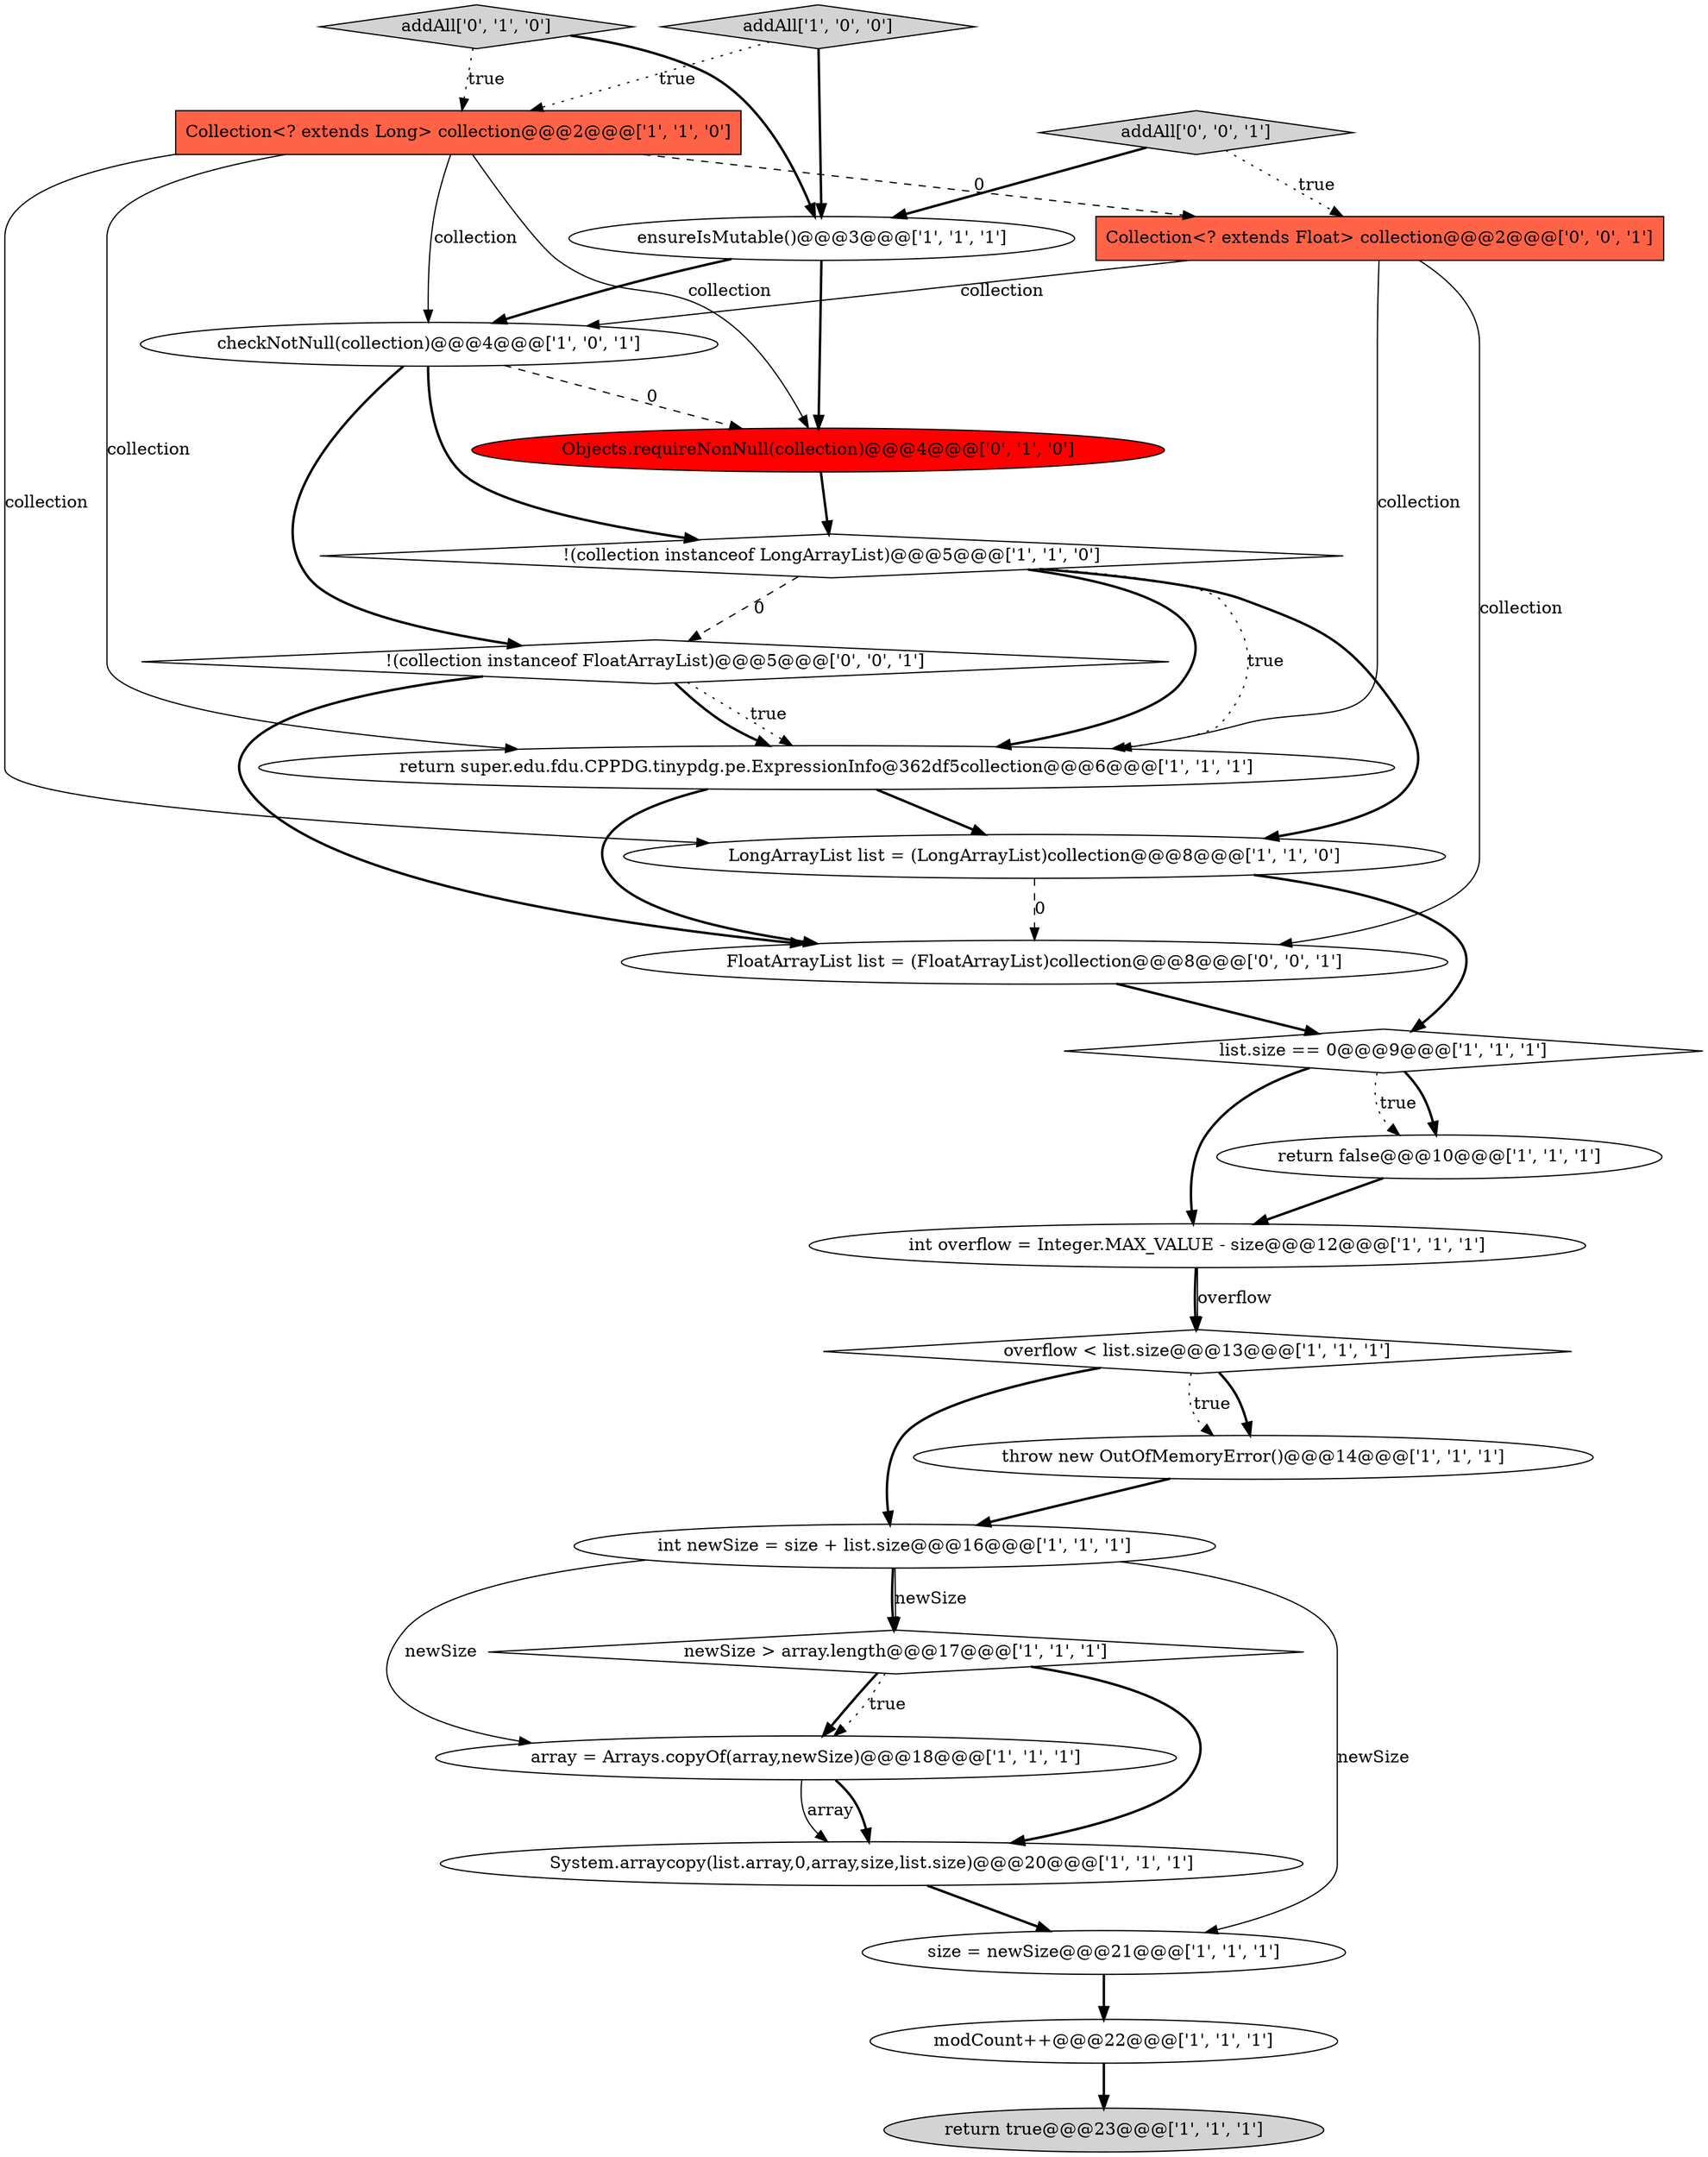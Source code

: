digraph {
8 [style = filled, label = "newSize > array.length@@@17@@@['1', '1', '1']", fillcolor = white, shape = diamond image = "AAA0AAABBB1BBB"];
0 [style = filled, label = "overflow < list.size@@@13@@@['1', '1', '1']", fillcolor = white, shape = diamond image = "AAA0AAABBB1BBB"];
24 [style = filled, label = "addAll['0', '0', '1']", fillcolor = lightgray, shape = diamond image = "AAA0AAABBB3BBB"];
9 [style = filled, label = "LongArrayList list = (LongArrayList)collection@@@8@@@['1', '1', '0']", fillcolor = white, shape = ellipse image = "AAA0AAABBB1BBB"];
3 [style = filled, label = "size = newSize@@@21@@@['1', '1', '1']", fillcolor = white, shape = ellipse image = "AAA0AAABBB1BBB"];
23 [style = filled, label = "FloatArrayList list = (FloatArrayList)collection@@@8@@@['0', '0', '1']", fillcolor = white, shape = ellipse image = "AAA0AAABBB3BBB"];
18 [style = filled, label = "return super.edu.fdu.CPPDG.tinypdg.pe.ExpressionInfo@362df5collection@@@6@@@['1', '1', '1']", fillcolor = white, shape = ellipse image = "AAA0AAABBB1BBB"];
4 [style = filled, label = "return true@@@23@@@['1', '1', '1']", fillcolor = lightgray, shape = ellipse image = "AAA0AAABBB1BBB"];
21 [style = filled, label = "!(collection instanceof FloatArrayList)@@@5@@@['0', '0', '1']", fillcolor = white, shape = diamond image = "AAA0AAABBB3BBB"];
22 [style = filled, label = "Collection<? extends Float> collection@@@2@@@['0', '0', '1']", fillcolor = tomato, shape = box image = "AAA0AAABBB3BBB"];
15 [style = filled, label = "modCount++@@@22@@@['1', '1', '1']", fillcolor = white, shape = ellipse image = "AAA0AAABBB1BBB"];
6 [style = filled, label = "throw new OutOfMemoryError()@@@14@@@['1', '1', '1']", fillcolor = white, shape = ellipse image = "AAA0AAABBB1BBB"];
7 [style = filled, label = "int overflow = Integer.MAX_VALUE - size@@@12@@@['1', '1', '1']", fillcolor = white, shape = ellipse image = "AAA0AAABBB1BBB"];
17 [style = filled, label = "System.arraycopy(list.array,0,array,size,list.size)@@@20@@@['1', '1', '1']", fillcolor = white, shape = ellipse image = "AAA0AAABBB1BBB"];
19 [style = filled, label = "addAll['0', '1', '0']", fillcolor = lightgray, shape = diamond image = "AAA0AAABBB2BBB"];
2 [style = filled, label = "list.size == 0@@@9@@@['1', '1', '1']", fillcolor = white, shape = diamond image = "AAA0AAABBB1BBB"];
14 [style = filled, label = "checkNotNull(collection)@@@4@@@['1', '0', '1']", fillcolor = white, shape = ellipse image = "AAA0AAABBB1BBB"];
10 [style = filled, label = "return false@@@10@@@['1', '1', '1']", fillcolor = white, shape = ellipse image = "AAA0AAABBB1BBB"];
5 [style = filled, label = "addAll['1', '0', '0']", fillcolor = lightgray, shape = diamond image = "AAA0AAABBB1BBB"];
20 [style = filled, label = "Objects.requireNonNull(collection)@@@4@@@['0', '1', '0']", fillcolor = red, shape = ellipse image = "AAA1AAABBB2BBB"];
11 [style = filled, label = "Collection<? extends Long> collection@@@2@@@['1', '1', '0']", fillcolor = tomato, shape = box image = "AAA0AAABBB1BBB"];
12 [style = filled, label = "ensureIsMutable()@@@3@@@['1', '1', '1']", fillcolor = white, shape = ellipse image = "AAA0AAABBB1BBB"];
16 [style = filled, label = "int newSize = size + list.size@@@16@@@['1', '1', '1']", fillcolor = white, shape = ellipse image = "AAA0AAABBB1BBB"];
1 [style = filled, label = "array = Arrays.copyOf(array,newSize)@@@18@@@['1', '1', '1']", fillcolor = white, shape = ellipse image = "AAA0AAABBB1BBB"];
13 [style = filled, label = "!(collection instanceof LongArrayList)@@@5@@@['1', '1', '0']", fillcolor = white, shape = diamond image = "AAA0AAABBB1BBB"];
0->16 [style = bold, label=""];
24->12 [style = bold, label=""];
16->1 [style = solid, label="newSize"];
13->18 [style = dotted, label="true"];
20->13 [style = bold, label=""];
18->23 [style = bold, label=""];
16->8 [style = bold, label=""];
19->12 [style = bold, label=""];
9->2 [style = bold, label=""];
0->6 [style = bold, label=""];
21->18 [style = dotted, label="true"];
11->18 [style = solid, label="collection"];
22->18 [style = solid, label="collection"];
11->22 [style = dashed, label="0"];
12->20 [style = bold, label=""];
14->20 [style = dashed, label="0"];
7->0 [style = bold, label=""];
3->15 [style = bold, label=""];
22->23 [style = solid, label="collection"];
16->3 [style = solid, label="newSize"];
1->17 [style = solid, label="array"];
2->10 [style = bold, label=""];
10->7 [style = bold, label=""];
0->6 [style = dotted, label="true"];
9->23 [style = dashed, label="0"];
21->18 [style = bold, label=""];
1->17 [style = bold, label=""];
22->14 [style = solid, label="collection"];
8->17 [style = bold, label=""];
8->1 [style = bold, label=""];
8->1 [style = dotted, label="true"];
5->11 [style = dotted, label="true"];
11->14 [style = solid, label="collection"];
13->21 [style = dashed, label="0"];
11->9 [style = solid, label="collection"];
5->12 [style = bold, label=""];
6->16 [style = bold, label=""];
19->11 [style = dotted, label="true"];
7->0 [style = solid, label="overflow"];
24->22 [style = dotted, label="true"];
12->14 [style = bold, label=""];
18->9 [style = bold, label=""];
15->4 [style = bold, label=""];
17->3 [style = bold, label=""];
11->20 [style = solid, label="collection"];
13->9 [style = bold, label=""];
23->2 [style = bold, label=""];
14->13 [style = bold, label=""];
2->7 [style = bold, label=""];
14->21 [style = bold, label=""];
16->8 [style = solid, label="newSize"];
13->18 [style = bold, label=""];
2->10 [style = dotted, label="true"];
21->23 [style = bold, label=""];
}
